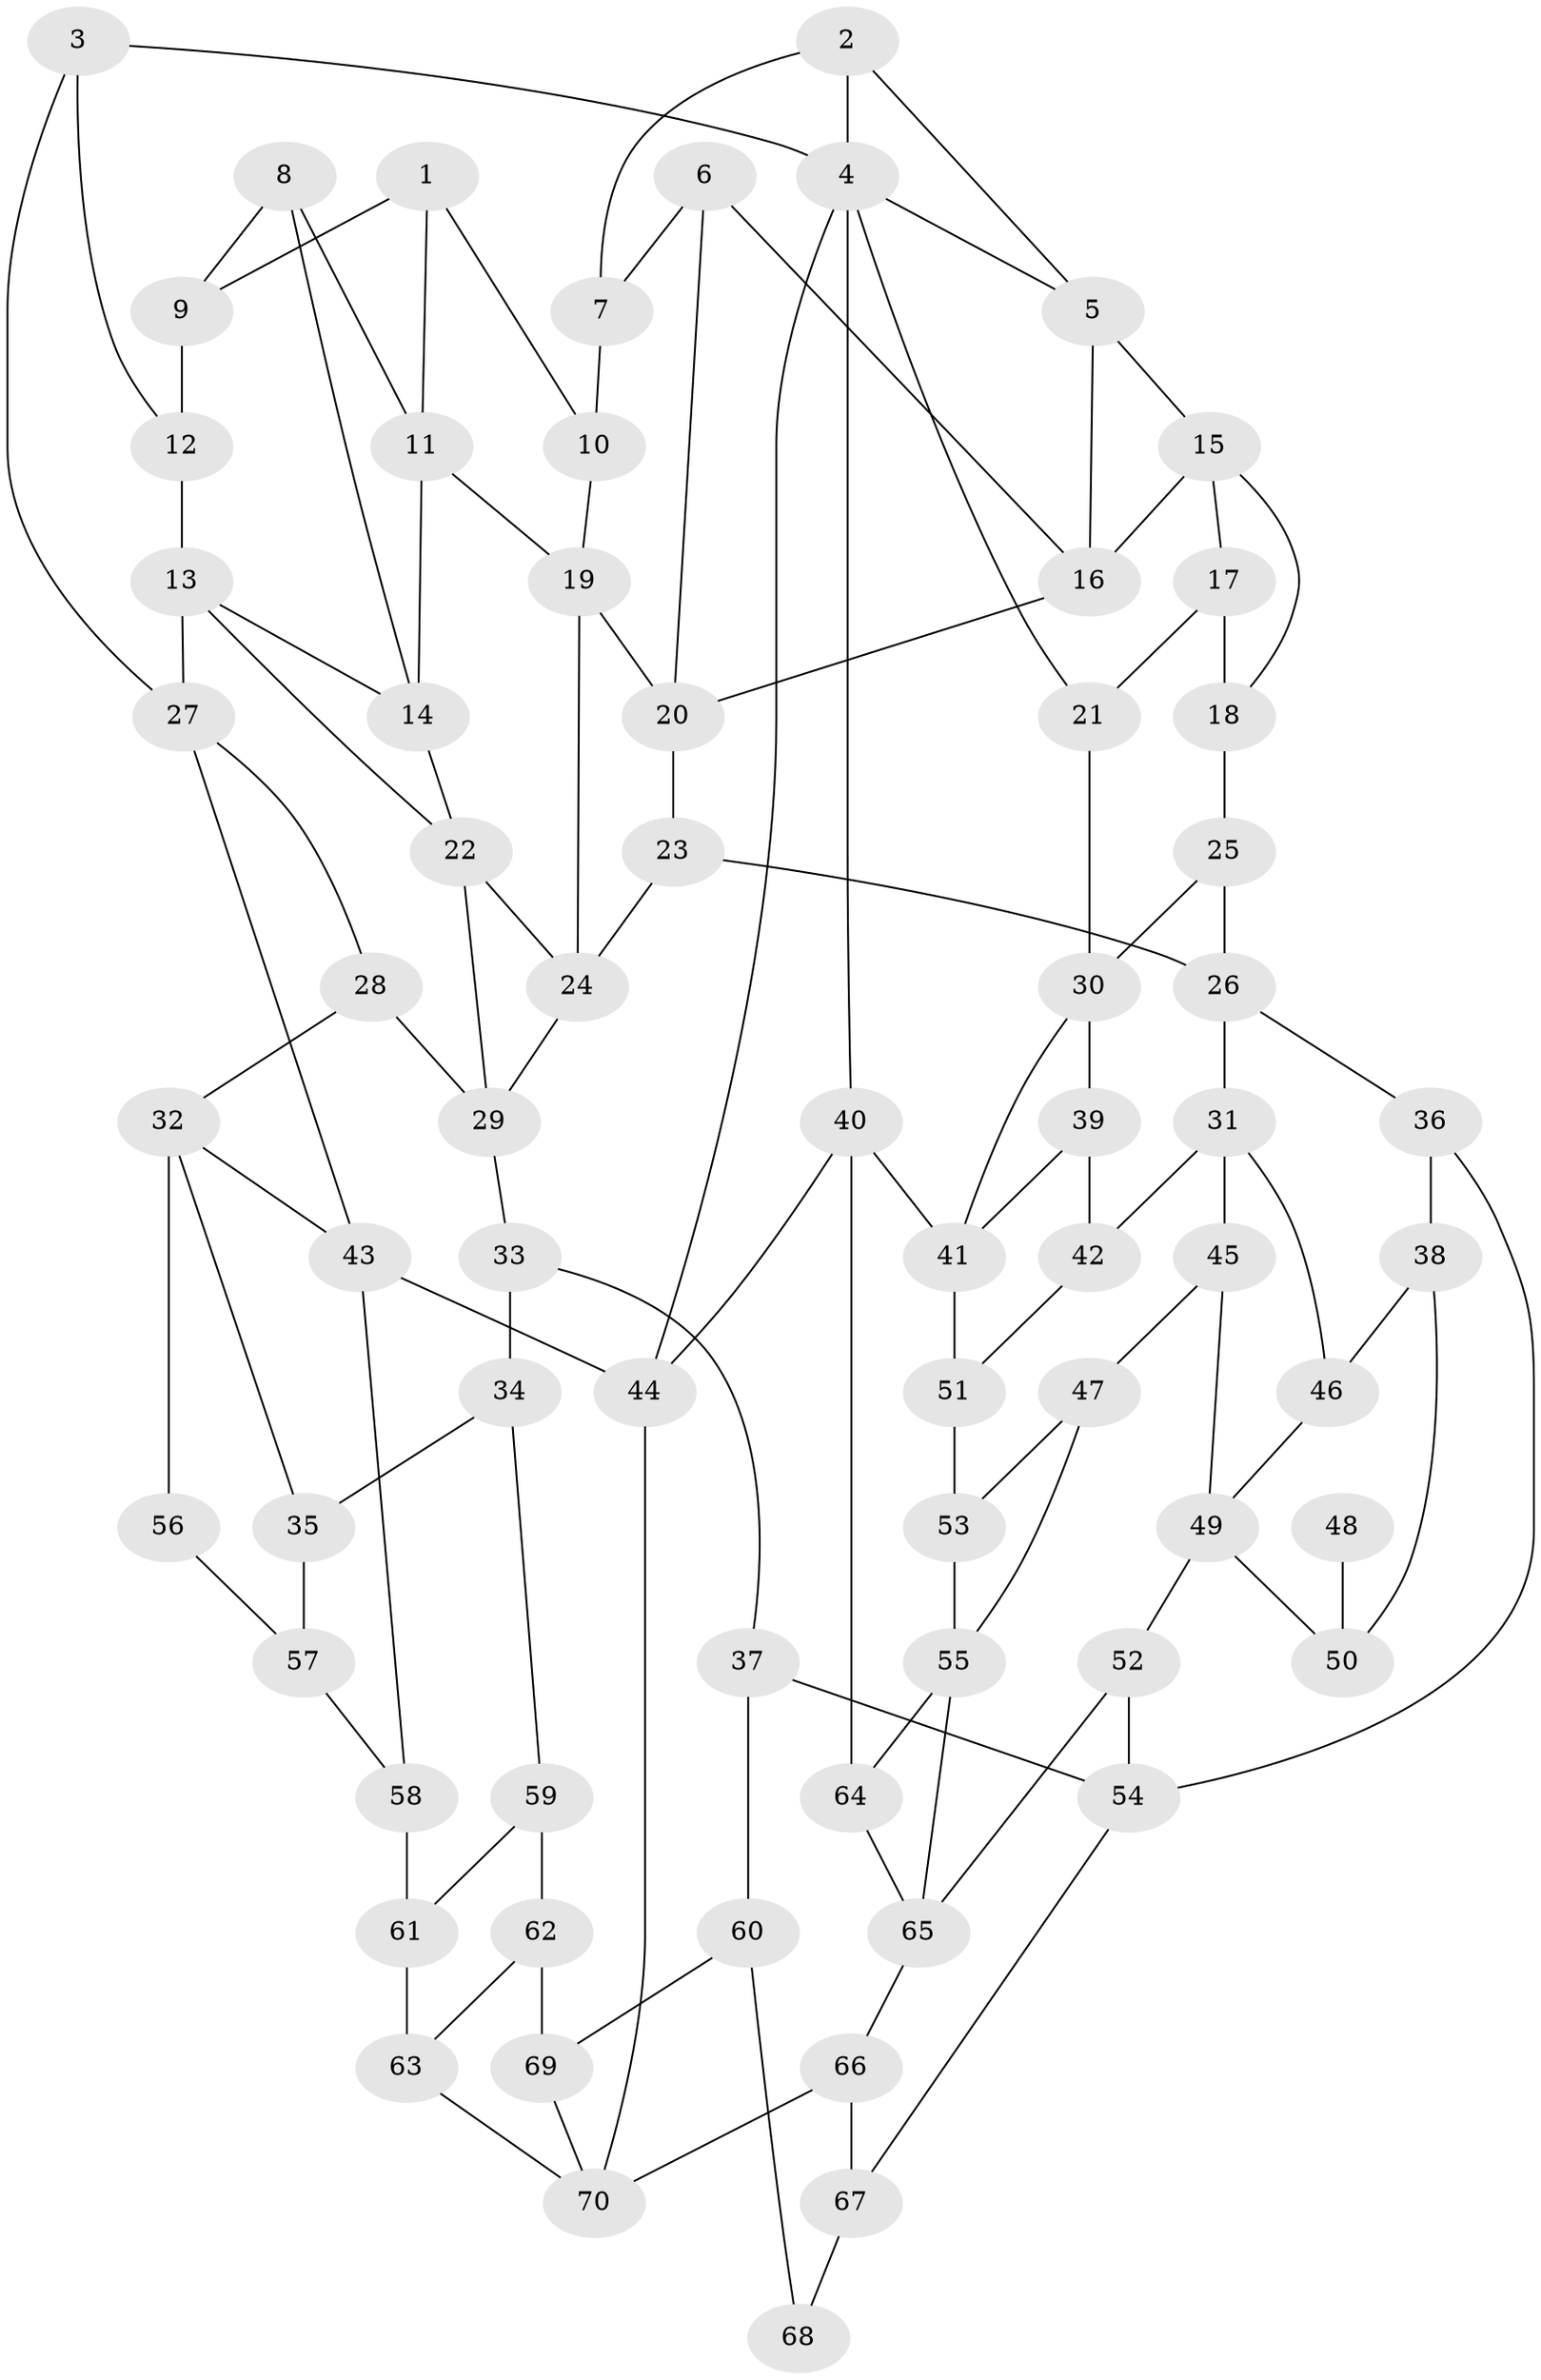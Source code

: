 // original degree distribution, {3: 0.04310344827586207, 4: 0.19827586206896552, 5: 0.5258620689655172, 6: 0.23275862068965517}
// Generated by graph-tools (version 1.1) at 2025/38/03/04/25 23:38:23]
// undirected, 70 vertices, 117 edges
graph export_dot {
  node [color=gray90,style=filled];
  1;
  2;
  3;
  4;
  5;
  6;
  7;
  8;
  9;
  10;
  11;
  12;
  13;
  14;
  15;
  16;
  17;
  18;
  19;
  20;
  21;
  22;
  23;
  24;
  25;
  26;
  27;
  28;
  29;
  30;
  31;
  32;
  33;
  34;
  35;
  36;
  37;
  38;
  39;
  40;
  41;
  42;
  43;
  44;
  45;
  46;
  47;
  48;
  49;
  50;
  51;
  52;
  53;
  54;
  55;
  56;
  57;
  58;
  59;
  60;
  61;
  62;
  63;
  64;
  65;
  66;
  67;
  68;
  69;
  70;
  1 -- 9 [weight=1.0];
  1 -- 10 [weight=1.0];
  1 -- 11 [weight=1.0];
  2 -- 4 [weight=1.0];
  2 -- 5 [weight=1.0];
  2 -- 7 [weight=1.0];
  3 -- 4 [weight=1.0];
  3 -- 12 [weight=1.0];
  3 -- 27 [weight=1.0];
  4 -- 5 [weight=1.0];
  4 -- 21 [weight=1.0];
  4 -- 40 [weight=1.0];
  4 -- 44 [weight=1.0];
  5 -- 15 [weight=1.0];
  5 -- 16 [weight=1.0];
  6 -- 7 [weight=1.0];
  6 -- 16 [weight=1.0];
  6 -- 20 [weight=1.0];
  7 -- 10 [weight=2.0];
  8 -- 9 [weight=1.0];
  8 -- 11 [weight=1.0];
  8 -- 14 [weight=1.0];
  9 -- 12 [weight=2.0];
  10 -- 19 [weight=1.0];
  11 -- 14 [weight=1.0];
  11 -- 19 [weight=1.0];
  12 -- 13 [weight=1.0];
  13 -- 14 [weight=1.0];
  13 -- 22 [weight=1.0];
  13 -- 27 [weight=1.0];
  14 -- 22 [weight=1.0];
  15 -- 16 [weight=1.0];
  15 -- 17 [weight=1.0];
  15 -- 18 [weight=1.0];
  16 -- 20 [weight=1.0];
  17 -- 18 [weight=1.0];
  17 -- 21 [weight=2.0];
  18 -- 25 [weight=1.0];
  19 -- 20 [weight=1.0];
  19 -- 24 [weight=1.0];
  20 -- 23 [weight=1.0];
  21 -- 30 [weight=1.0];
  22 -- 24 [weight=1.0];
  22 -- 29 [weight=1.0];
  23 -- 24 [weight=1.0];
  23 -- 26 [weight=1.0];
  24 -- 29 [weight=1.0];
  25 -- 26 [weight=1.0];
  25 -- 30 [weight=1.0];
  26 -- 31 [weight=1.0];
  26 -- 36 [weight=1.0];
  27 -- 28 [weight=1.0];
  27 -- 43 [weight=1.0];
  28 -- 29 [weight=1.0];
  28 -- 32 [weight=1.0];
  29 -- 33 [weight=1.0];
  30 -- 39 [weight=1.0];
  30 -- 41 [weight=1.0];
  31 -- 42 [weight=1.0];
  31 -- 45 [weight=1.0];
  31 -- 46 [weight=1.0];
  32 -- 35 [weight=1.0];
  32 -- 43 [weight=1.0];
  32 -- 56 [weight=1.0];
  33 -- 34 [weight=1.0];
  33 -- 37 [weight=1.0];
  34 -- 35 [weight=1.0];
  34 -- 59 [weight=1.0];
  35 -- 57 [weight=1.0];
  36 -- 38 [weight=1.0];
  36 -- 54 [weight=1.0];
  37 -- 54 [weight=1.0];
  37 -- 60 [weight=1.0];
  38 -- 46 [weight=1.0];
  38 -- 50 [weight=1.0];
  39 -- 41 [weight=1.0];
  39 -- 42 [weight=2.0];
  40 -- 41 [weight=1.0];
  40 -- 44 [weight=1.0];
  40 -- 64 [weight=1.0];
  41 -- 51 [weight=1.0];
  42 -- 51 [weight=1.0];
  43 -- 44 [weight=1.0];
  43 -- 58 [weight=1.0];
  44 -- 70 [weight=1.0];
  45 -- 47 [weight=1.0];
  45 -- 49 [weight=1.0];
  46 -- 49 [weight=1.0];
  47 -- 53 [weight=1.0];
  47 -- 55 [weight=1.0];
  48 -- 50 [weight=2.0];
  49 -- 50 [weight=1.0];
  49 -- 52 [weight=1.0];
  51 -- 53 [weight=2.0];
  52 -- 54 [weight=1.0];
  52 -- 65 [weight=1.0];
  53 -- 55 [weight=1.0];
  54 -- 67 [weight=1.0];
  55 -- 64 [weight=1.0];
  55 -- 65 [weight=1.0];
  56 -- 57 [weight=1.0];
  57 -- 58 [weight=1.0];
  58 -- 61 [weight=2.0];
  59 -- 61 [weight=1.0];
  59 -- 62 [weight=1.0];
  60 -- 68 [weight=2.0];
  60 -- 69 [weight=1.0];
  61 -- 63 [weight=1.0];
  62 -- 63 [weight=1.0];
  62 -- 69 [weight=2.0];
  63 -- 70 [weight=1.0];
  64 -- 65 [weight=1.0];
  65 -- 66 [weight=1.0];
  66 -- 67 [weight=1.0];
  66 -- 70 [weight=1.0];
  67 -- 68 [weight=2.0];
  69 -- 70 [weight=1.0];
}

